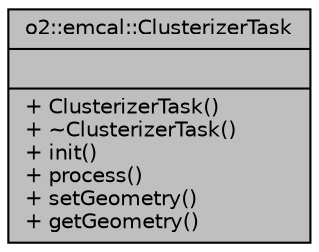 digraph "o2::emcal::ClusterizerTask"
{
 // INTERACTIVE_SVG=YES
  bgcolor="transparent";
  edge [fontname="Helvetica",fontsize="10",labelfontname="Helvetica",labelfontsize="10"];
  node [fontname="Helvetica",fontsize="10",shape=record];
  Node1 [label="{o2::emcal::ClusterizerTask\n||+ ClusterizerTask()\l+ ~ClusterizerTask()\l+ init()\l+ process()\l+ setGeometry()\l+ getGeometry()\l}",height=0.2,width=0.4,color="black", fillcolor="grey75", style="filled", fontcolor="black"];
}
